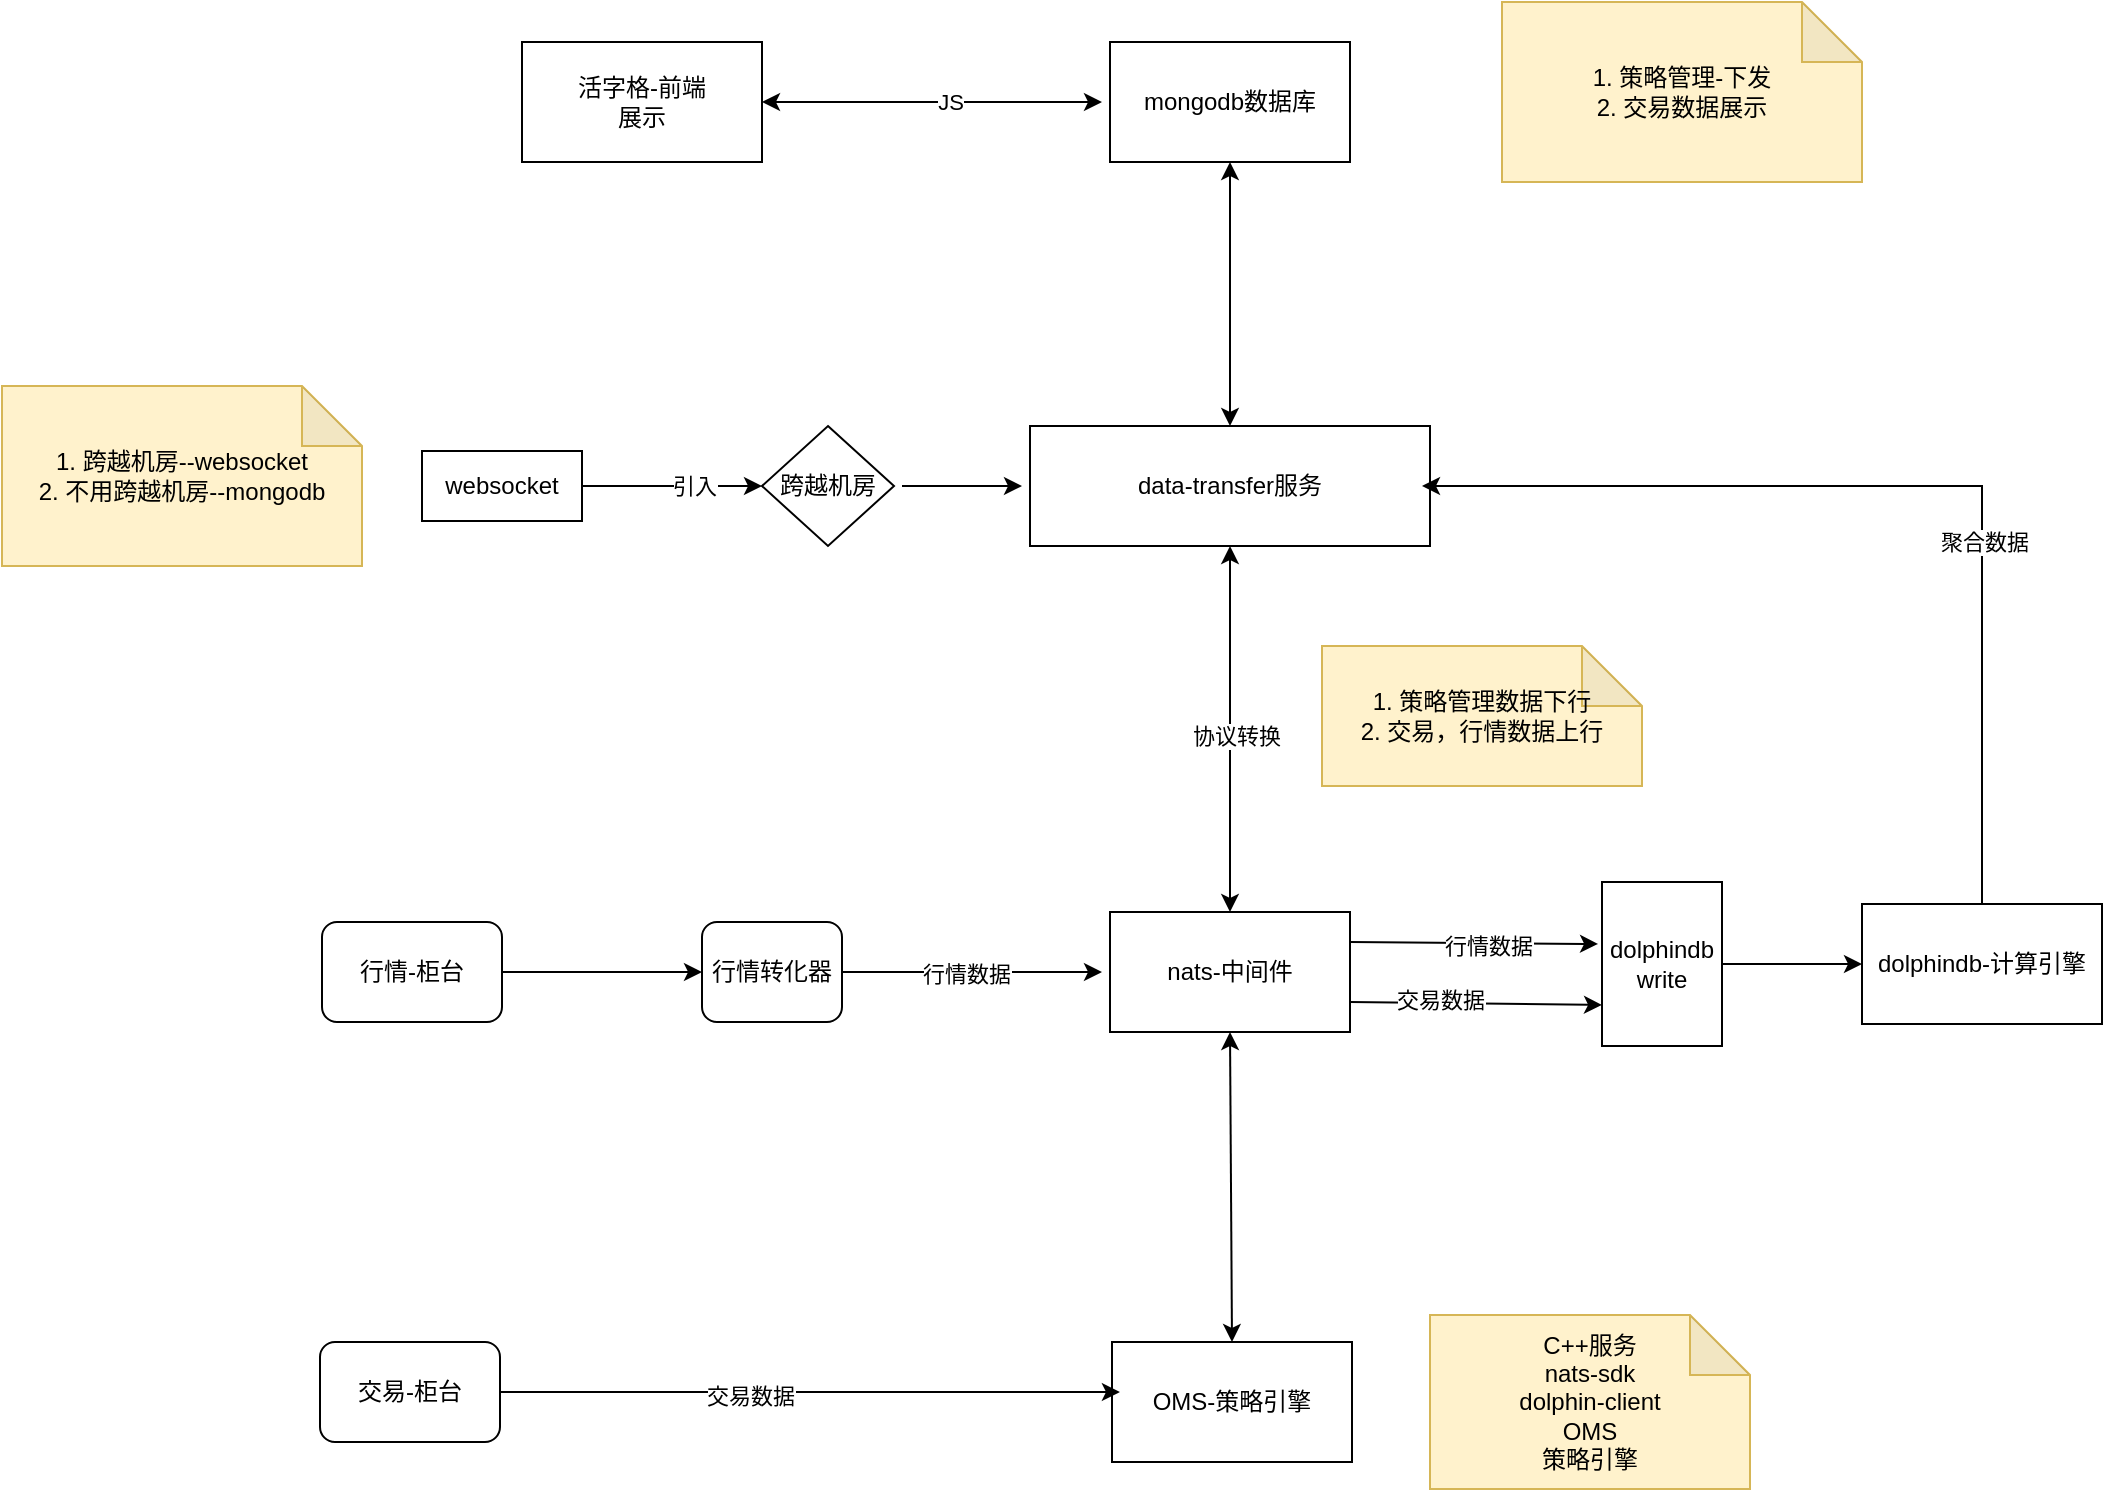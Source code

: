<mxfile version="24.2.5" type="device">
  <diagram name="第 1 页" id="9u-_j_7cOrRBVTf99aU5">
    <mxGraphModel dx="2193" dy="836" grid="1" gridSize="10" guides="1" tooltips="1" connect="1" arrows="1" fold="1" page="1" pageScale="1" pageWidth="827" pageHeight="1169" math="0" shadow="0">
      <root>
        <mxCell id="0" />
        <mxCell id="1" parent="0" />
        <mxCell id="CZccDyaRGM5HcXmYwAl6-1" value="活字格-前端&lt;div&gt;展示&lt;/div&gt;" style="rounded=0;whiteSpace=wrap;html=1;" parent="1" vertex="1">
          <mxGeometry x="60" y="158" width="120" height="60" as="geometry" />
        </mxCell>
        <mxCell id="CZccDyaRGM5HcXmYwAl6-2" value="mongodb数据库" style="rounded=0;whiteSpace=wrap;html=1;" parent="1" vertex="1">
          <mxGeometry x="354" y="158" width="120" height="60" as="geometry" />
        </mxCell>
        <mxCell id="CZccDyaRGM5HcXmYwAl6-6" value="data-transfer服务" style="rounded=0;whiteSpace=wrap;html=1;" parent="1" vertex="1">
          <mxGeometry x="314" y="350" width="200" height="60" as="geometry" />
        </mxCell>
        <mxCell id="CZccDyaRGM5HcXmYwAl6-8" value="dolphindb-计算引擎" style="rounded=0;whiteSpace=wrap;html=1;" parent="1" vertex="1">
          <mxGeometry x="730" y="589" width="120" height="60" as="geometry" />
        </mxCell>
        <mxCell id="CZccDyaRGM5HcXmYwAl6-9" value="" style="endArrow=classic;startArrow=classic;html=1;rounded=0;exitX=0.5;exitY=0;exitDx=0;exitDy=0;entryX=0.5;entryY=1;entryDx=0;entryDy=0;" parent="1" source="CZccDyaRGM5HcXmYwAl6-6" target="CZccDyaRGM5HcXmYwAl6-2" edge="1">
          <mxGeometry width="50" height="50" relative="1" as="geometry">
            <mxPoint x="370" y="330" as="sourcePoint" />
            <mxPoint x="410" y="280" as="targetPoint" />
          </mxGeometry>
        </mxCell>
        <mxCell id="CZccDyaRGM5HcXmYwAl6-11" value="nats-中间件" style="rounded=0;whiteSpace=wrap;html=1;" parent="1" vertex="1">
          <mxGeometry x="354" y="593" width="120" height="60" as="geometry" />
        </mxCell>
        <mxCell id="CZccDyaRGM5HcXmYwAl6-13" value="" style="endArrow=classic;startArrow=classic;html=1;rounded=0;exitX=0.5;exitY=0;exitDx=0;exitDy=0;entryX=0.5;entryY=1;entryDx=0;entryDy=0;" parent="1" source="CZccDyaRGM5HcXmYwAl6-11" target="CZccDyaRGM5HcXmYwAl6-6" edge="1">
          <mxGeometry width="50" height="50" relative="1" as="geometry">
            <mxPoint x="412" y="550" as="sourcePoint" />
            <mxPoint x="414" y="540" as="targetPoint" />
          </mxGeometry>
        </mxCell>
        <mxCell id="kFK4yUDLX-uipJqZ3Mh1-31" value="协议转换" style="edgeLabel;html=1;align=center;verticalAlign=middle;resizable=0;points=[];" vertex="1" connectable="0" parent="CZccDyaRGM5HcXmYwAl6-13">
          <mxGeometry x="-0.038" y="-3" relative="1" as="geometry">
            <mxPoint as="offset" />
          </mxGeometry>
        </mxCell>
        <mxCell id="CZccDyaRGM5HcXmYwAl6-17" value="" style="endArrow=classic;startArrow=classic;html=1;rounded=0;exitX=1;exitY=0.5;exitDx=0;exitDy=0;" parent="1" source="CZccDyaRGM5HcXmYwAl6-1" edge="1">
          <mxGeometry width="50" height="50" relative="1" as="geometry">
            <mxPoint x="300" y="238" as="sourcePoint" />
            <mxPoint x="350" y="188" as="targetPoint" />
          </mxGeometry>
        </mxCell>
        <mxCell id="CZccDyaRGM5HcXmYwAl6-18" value="JS" style="edgeLabel;html=1;align=center;verticalAlign=middle;resizable=0;points=[];" parent="CZccDyaRGM5HcXmYwAl6-17" vertex="1" connectable="0">
          <mxGeometry x="0.106" relative="1" as="geometry">
            <mxPoint as="offset" />
          </mxGeometry>
        </mxCell>
        <mxCell id="CZccDyaRGM5HcXmYwAl6-19" value="OMS-策略引擎" style="rounded=0;whiteSpace=wrap;html=1;" parent="1" vertex="1">
          <mxGeometry x="355" y="808" width="120" height="60" as="geometry" />
        </mxCell>
        <mxCell id="CZccDyaRGM5HcXmYwAl6-20" value="" style="endArrow=classic;startArrow=classic;html=1;rounded=0;entryX=0.5;entryY=1;entryDx=0;entryDy=0;exitX=0.5;exitY=0;exitDx=0;exitDy=0;" parent="1" edge="1" target="CZccDyaRGM5HcXmYwAl6-11" source="CZccDyaRGM5HcXmYwAl6-19">
          <mxGeometry width="50" height="50" relative="1" as="geometry">
            <mxPoint x="413.5" y="770" as="sourcePoint" />
            <mxPoint x="414" y="710" as="targetPoint" />
          </mxGeometry>
        </mxCell>
        <mxCell id="kFK4yUDLX-uipJqZ3Mh1-4" value="1. 跨越机房--websocket&lt;div&gt;2. 不用跨越机房--mongodb&lt;/div&gt;" style="shape=note;whiteSpace=wrap;html=1;backgroundOutline=1;darkOpacity=0.05;fillColor=#fff2cc;strokeColor=#d6b656;" vertex="1" parent="1">
          <mxGeometry x="-200" y="330" width="180" height="90" as="geometry" />
        </mxCell>
        <mxCell id="kFK4yUDLX-uipJqZ3Mh1-5" value="websocket" style="rounded=0;whiteSpace=wrap;html=1;" vertex="1" parent="1">
          <mxGeometry x="10" y="362.5" width="80" height="35" as="geometry" />
        </mxCell>
        <mxCell id="kFK4yUDLX-uipJqZ3Mh1-8" value="" style="endArrow=classic;html=1;rounded=0;exitX=1;exitY=0.5;exitDx=0;exitDy=0;" edge="1" parent="1" source="kFK4yUDLX-uipJqZ3Mh1-5">
          <mxGeometry width="50" height="50" relative="1" as="geometry">
            <mxPoint x="500" y="540" as="sourcePoint" />
            <mxPoint x="180" y="380" as="targetPoint" />
          </mxGeometry>
        </mxCell>
        <mxCell id="kFK4yUDLX-uipJqZ3Mh1-22" value="引入" style="edgeLabel;html=1;align=center;verticalAlign=middle;resizable=0;points=[];" vertex="1" connectable="0" parent="kFK4yUDLX-uipJqZ3Mh1-8">
          <mxGeometry x="0.236" relative="1" as="geometry">
            <mxPoint as="offset" />
          </mxGeometry>
        </mxCell>
        <mxCell id="kFK4yUDLX-uipJqZ3Mh1-9" value="行情-柜台" style="rounded=1;whiteSpace=wrap;html=1;" vertex="1" parent="1">
          <mxGeometry x="-40" y="598" width="90" height="50" as="geometry" />
        </mxCell>
        <mxCell id="kFK4yUDLX-uipJqZ3Mh1-11" value="" style="endArrow=classic;html=1;rounded=0;exitX=1;exitY=0.75;exitDx=0;exitDy=0;entryX=0;entryY=0.75;entryDx=0;entryDy=0;" edge="1" parent="1" source="CZccDyaRGM5HcXmYwAl6-11" target="kFK4yUDLX-uipJqZ3Mh1-26">
          <mxGeometry width="50" height="50" relative="1" as="geometry">
            <mxPoint x="480" y="850" as="sourcePoint" />
            <mxPoint x="590" y="638" as="targetPoint" />
            <Array as="points" />
          </mxGeometry>
        </mxCell>
        <mxCell id="kFK4yUDLX-uipJqZ3Mh1-21" value="交易数据" style="edgeLabel;html=1;align=center;verticalAlign=middle;resizable=0;points=[];" vertex="1" connectable="0" parent="kFK4yUDLX-uipJqZ3Mh1-11">
          <mxGeometry x="-0.282" y="2" relative="1" as="geometry">
            <mxPoint as="offset" />
          </mxGeometry>
        </mxCell>
        <mxCell id="kFK4yUDLX-uipJqZ3Mh1-12" value="" style="endArrow=classic;html=1;rounded=0;exitX=1;exitY=0.5;exitDx=0;exitDy=0;entryX=0;entryY=0.5;entryDx=0;entryDy=0;" edge="1" parent="1" source="kFK4yUDLX-uipJqZ3Mh1-9" target="kFK4yUDLX-uipJqZ3Mh1-14">
          <mxGeometry width="50" height="50" relative="1" as="geometry">
            <mxPoint x="300" y="783" as="sourcePoint" />
            <mxPoint x="190" y="623" as="targetPoint" />
          </mxGeometry>
        </mxCell>
        <mxCell id="kFK4yUDLX-uipJqZ3Mh1-13" value="" style="endArrow=classic;html=1;rounded=0;exitX=1;exitY=0.25;exitDx=0;exitDy=0;entryX=-0.033;entryY=0.378;entryDx=0;entryDy=0;entryPerimeter=0;" edge="1" parent="1" source="CZccDyaRGM5HcXmYwAl6-11" target="kFK4yUDLX-uipJqZ3Mh1-26">
          <mxGeometry width="50" height="50" relative="1" as="geometry">
            <mxPoint x="474" y="623" as="sourcePoint" />
            <mxPoint x="590" y="608" as="targetPoint" />
          </mxGeometry>
        </mxCell>
        <mxCell id="kFK4yUDLX-uipJqZ3Mh1-20" value="行情数据" style="edgeLabel;html=1;align=center;verticalAlign=middle;resizable=0;points=[];" vertex="1" connectable="0" parent="kFK4yUDLX-uipJqZ3Mh1-13">
          <mxGeometry x="0.107" y="-1" relative="1" as="geometry">
            <mxPoint as="offset" />
          </mxGeometry>
        </mxCell>
        <mxCell id="kFK4yUDLX-uipJqZ3Mh1-14" value="行情转化器" style="rounded=1;whiteSpace=wrap;html=1;" vertex="1" parent="1">
          <mxGeometry x="150" y="598" width="70" height="50" as="geometry" />
        </mxCell>
        <mxCell id="kFK4yUDLX-uipJqZ3Mh1-15" value="" style="endArrow=classic;html=1;rounded=0;exitX=1;exitY=0.5;exitDx=0;exitDy=0;" edge="1" parent="1" source="kFK4yUDLX-uipJqZ3Mh1-14">
          <mxGeometry width="50" height="50" relative="1" as="geometry">
            <mxPoint x="310" y="673" as="sourcePoint" />
            <mxPoint x="350" y="623" as="targetPoint" />
          </mxGeometry>
        </mxCell>
        <mxCell id="kFK4yUDLX-uipJqZ3Mh1-29" value="行情数据" style="edgeLabel;html=1;align=center;verticalAlign=middle;resizable=0;points=[];" vertex="1" connectable="0" parent="kFK4yUDLX-uipJqZ3Mh1-15">
          <mxGeometry x="-0.046" y="-1" relative="1" as="geometry">
            <mxPoint as="offset" />
          </mxGeometry>
        </mxCell>
        <mxCell id="kFK4yUDLX-uipJqZ3Mh1-16" value="交易-柜台" style="rounded=1;whiteSpace=wrap;html=1;" vertex="1" parent="1">
          <mxGeometry x="-41" y="808" width="90" height="50" as="geometry" />
        </mxCell>
        <mxCell id="kFK4yUDLX-uipJqZ3Mh1-17" value="" style="endArrow=classic;html=1;rounded=0;exitX=1;exitY=0.5;exitDx=0;exitDy=0;entryX=0.033;entryY=0.417;entryDx=0;entryDy=0;entryPerimeter=0;" edge="1" parent="1" source="kFK4yUDLX-uipJqZ3Mh1-16" target="CZccDyaRGM5HcXmYwAl6-19">
          <mxGeometry width="50" height="50" relative="1" as="geometry">
            <mxPoint x="309" y="888" as="sourcePoint" />
            <mxPoint x="349" y="838" as="targetPoint" />
          </mxGeometry>
        </mxCell>
        <mxCell id="kFK4yUDLX-uipJqZ3Mh1-28" value="交易数据" style="edgeLabel;html=1;align=center;verticalAlign=middle;resizable=0;points=[];" vertex="1" connectable="0" parent="kFK4yUDLX-uipJqZ3Mh1-17">
          <mxGeometry x="-0.193" y="-2" relative="1" as="geometry">
            <mxPoint as="offset" />
          </mxGeometry>
        </mxCell>
        <mxCell id="kFK4yUDLX-uipJqZ3Mh1-18" value="" style="endArrow=classic;html=1;rounded=0;exitX=0.5;exitY=0;exitDx=0;exitDy=0;" edge="1" parent="1" source="CZccDyaRGM5HcXmYwAl6-8">
          <mxGeometry width="50" height="50" relative="1" as="geometry">
            <mxPoint x="780" y="510" as="sourcePoint" />
            <mxPoint x="510" y="380" as="targetPoint" />
            <Array as="points">
              <mxPoint x="790" y="380" />
            </Array>
          </mxGeometry>
        </mxCell>
        <mxCell id="kFK4yUDLX-uipJqZ3Mh1-25" value="聚合数据" style="edgeLabel;html=1;align=center;verticalAlign=middle;resizable=0;points=[];" vertex="1" connectable="0" parent="kFK4yUDLX-uipJqZ3Mh1-18">
          <mxGeometry x="-0.258" y="-1" relative="1" as="geometry">
            <mxPoint as="offset" />
          </mxGeometry>
        </mxCell>
        <mxCell id="kFK4yUDLX-uipJqZ3Mh1-19" value="1. 策略管理-下发&lt;div&gt;2. 交易数据展示&lt;/div&gt;" style="shape=note;whiteSpace=wrap;html=1;backgroundOutline=1;darkOpacity=0.05;fillColor=#fff2cc;strokeColor=#d6b656;" vertex="1" parent="1">
          <mxGeometry x="550" y="138" width="180" height="90" as="geometry" />
        </mxCell>
        <mxCell id="kFK4yUDLX-uipJqZ3Mh1-23" value="跨越机房" style="rhombus;whiteSpace=wrap;html=1;" vertex="1" parent="1">
          <mxGeometry x="180" y="350" width="66" height="60" as="geometry" />
        </mxCell>
        <mxCell id="kFK4yUDLX-uipJqZ3Mh1-24" value="" style="endArrow=classic;html=1;rounded=0;" edge="1" parent="1">
          <mxGeometry width="50" height="50" relative="1" as="geometry">
            <mxPoint x="250" y="380" as="sourcePoint" />
            <mxPoint x="310" y="380" as="targetPoint" />
          </mxGeometry>
        </mxCell>
        <mxCell id="kFK4yUDLX-uipJqZ3Mh1-26" value="dolphindb&lt;div&gt;write&lt;/div&gt;" style="rounded=0;whiteSpace=wrap;html=1;" vertex="1" parent="1">
          <mxGeometry x="600" y="578" width="60" height="82" as="geometry" />
        </mxCell>
        <mxCell id="kFK4yUDLX-uipJqZ3Mh1-27" value="" style="endArrow=classic;html=1;rounded=0;exitX=1;exitY=0.5;exitDx=0;exitDy=0;entryX=0;entryY=0.5;entryDx=0;entryDy=0;" edge="1" parent="1" source="kFK4yUDLX-uipJqZ3Mh1-26" target="CZccDyaRGM5HcXmYwAl6-8">
          <mxGeometry width="50" height="50" relative="1" as="geometry">
            <mxPoint x="670" y="710" as="sourcePoint" />
            <mxPoint x="720" y="660" as="targetPoint" />
          </mxGeometry>
        </mxCell>
        <mxCell id="kFK4yUDLX-uipJqZ3Mh1-32" value="1. 策略管理数据下行&lt;div&gt;2. 交易，行情数据上行&lt;/div&gt;" style="shape=note;whiteSpace=wrap;html=1;backgroundOutline=1;darkOpacity=0.05;fillColor=#fff2cc;strokeColor=#d6b656;" vertex="1" parent="1">
          <mxGeometry x="460" y="460" width="160" height="70" as="geometry" />
        </mxCell>
        <mxCell id="kFK4yUDLX-uipJqZ3Mh1-33" value="C++服务&lt;div&gt;nats-sdk&lt;/div&gt;&lt;div&gt;dolphin-client&lt;/div&gt;&lt;div&gt;OMS&lt;/div&gt;&lt;div&gt;策略引擎&lt;/div&gt;" style="shape=note;whiteSpace=wrap;html=1;backgroundOutline=1;darkOpacity=0.05;fillColor=#fff2cc;strokeColor=#d6b656;" vertex="1" parent="1">
          <mxGeometry x="514" y="794.5" width="160" height="87" as="geometry" />
        </mxCell>
      </root>
    </mxGraphModel>
  </diagram>
</mxfile>
